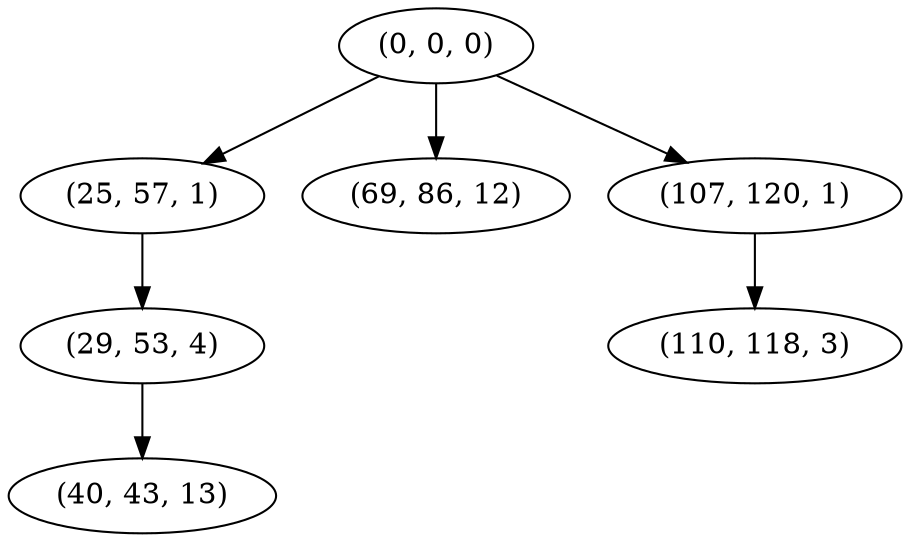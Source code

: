 digraph tree {
    "(0, 0, 0)";
    "(25, 57, 1)";
    "(29, 53, 4)";
    "(40, 43, 13)";
    "(69, 86, 12)";
    "(107, 120, 1)";
    "(110, 118, 3)";
    "(0, 0, 0)" -> "(25, 57, 1)";
    "(0, 0, 0)" -> "(69, 86, 12)";
    "(0, 0, 0)" -> "(107, 120, 1)";
    "(25, 57, 1)" -> "(29, 53, 4)";
    "(29, 53, 4)" -> "(40, 43, 13)";
    "(107, 120, 1)" -> "(110, 118, 3)";
}
